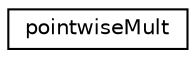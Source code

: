 digraph "Graphical Class Hierarchy"
{
  edge [fontname="Helvetica",fontsize="10",labelfontname="Helvetica",labelfontsize="10"];
  node [fontname="Helvetica",fontsize="10",shape=record];
  rankdir="LR";
  Node0 [label="pointwiseMult",height=0.2,width=0.4,color="black", fillcolor="white", style="filled",URL="$structpointwiseMult.html"];
}
